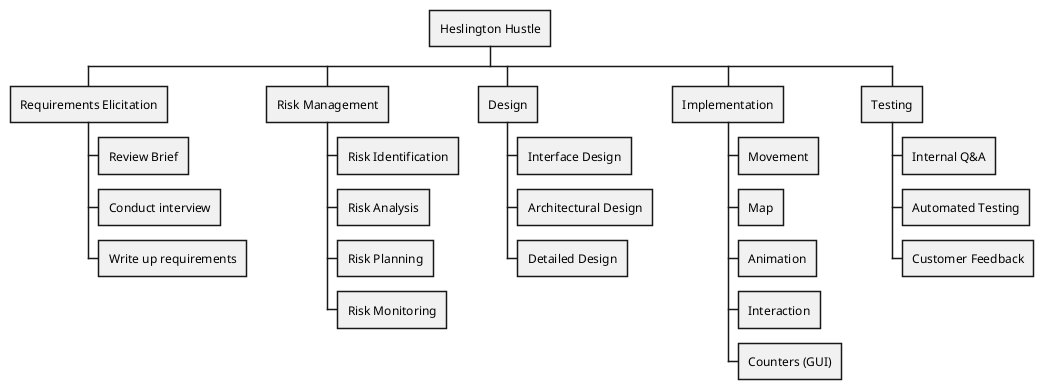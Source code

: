 @startwbs
* Heslington Hustle
** Requirements Elicitation
*** Review Brief
*** Conduct interview
*** Write up requirements
** Risk Management
*** Risk Identification
*** Risk Analysis
*** Risk Planning
*** Risk Monitoring
** Design
*** Interface Design
*** Architectural Design
*** Detailed Design
** Implementation
*** Movement
*** Map
*** Animation
*** Interaction
*** Counters (GUI)
** Testing
*** Internal Q&A
*** Automated Testing
*** Customer Feedback
@endwbs